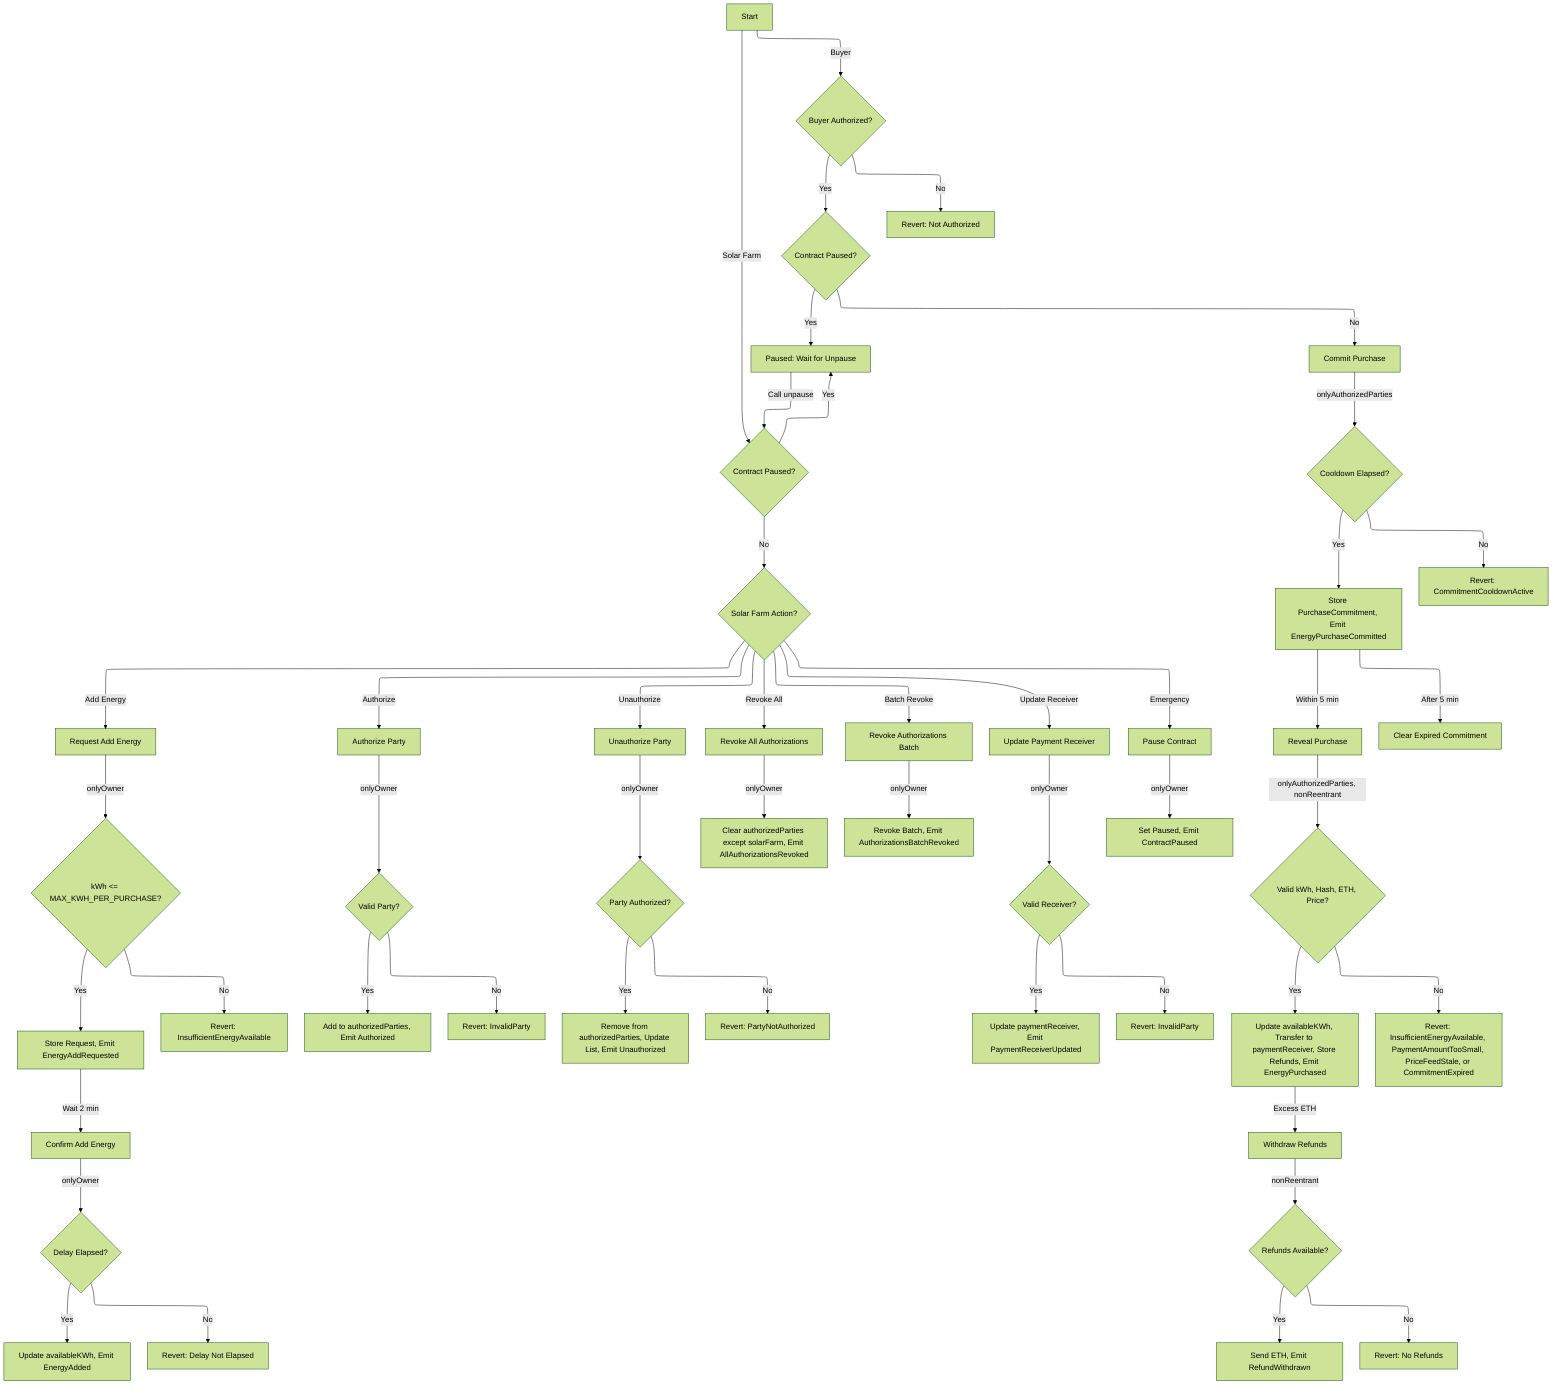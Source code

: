 ---
config:
  theme: forest
  layout: elk
---
flowchart TD
    A["Start"] -- Solar Farm --> B{"Contract Paused?"}
    B -- No --> C{"Solar Farm Action?"}
    B -- Yes --> D["Paused: Wait for Unpause"]
    D -- Call unpause --> B
    C -- Add Energy --> E["Request Add Energy"]
    C -- Authorize --> F["Authorize Party"]
    C -- Unauthorize --> G["Unauthorize Party"]
    C -- Revoke All --> H["Revoke All Authorizations"]
    C -- Batch Revoke --> I["Revoke Authorizations Batch"]
    C -- Update Receiver --> J["Update Payment Receiver"]
    C -- Emergency --> K["Pause Contract"]
    E -- onlyOwner --> L{"kWh &lt;= MAX_KWH_PER_PURCHASE?"}
    L -- Yes --> M["Store Request, Emit EnergyAddRequested"]
    L -- No --> N["Revert: InsufficientEnergyAvailable"]
    M -- Wait 2 min --> O["Confirm Add Energy"]
    O -- onlyOwner --> P{"Delay Elapsed?"}
    P -- Yes --> Q["Update availableKWh, Emit EnergyAdded"]
    P -- No --> R["Revert: Delay Not Elapsed"]
    F -- onlyOwner --> S{"Valid Party?"}
    S -- Yes --> T["Add to authorizedParties, Emit Authorized"]
    S -- No --> U["Revert: InvalidParty"]
    G -- onlyOwner --> V{"Party Authorized?"}
    V -- Yes --> W["Remove from authorizedParties, Update List, Emit Unauthorized"]
    V -- No --> X["Revert: PartyNotAuthorized"]
    H -- onlyOwner --> Y["Clear authorizedParties except solarFarm, Emit AllAuthorizationsRevoked"]
    I -- onlyOwner --> Z["Revoke Batch, Emit AuthorizationsBatchRevoked"]
    J -- onlyOwner --> AA{"Valid Receiver?"}
    AA -- Yes --> AB["Update paymentReceiver, Emit PaymentReceiverUpdated"]
    AA -- No --> AC["Revert: InvalidParty"]
    K -- onlyOwner --> AD["Set Paused, Emit ContractPaused"]
    A -- Buyer --> AE{"Buyer Authorized?"}
    AE -- Yes --> AF{"Contract Paused?"}
    AE -- No --> AG["Revert: Not Authorized"]
    AF -- No --> AH["Commit Purchase"]
    AF -- Yes --> D
    AH -- onlyAuthorizedParties --> AI{"Cooldown Elapsed?"}
    AI -- Yes --> AJ["Store PurchaseCommitment, Emit EnergyPurchaseCommitted"]
    AI -- No --> AK["Revert: CommitmentCooldownActive"]
    AJ -- Within 5 min --> AL["Reveal Purchase"]
    AL -- onlyAuthorizedParties, nonReentrant --> AM{"Valid kWh, Hash, ETH, Price?"}
    AM -- Yes --> AN["Update availableKWh, Transfer to paymentReceiver, Store Refunds, Emit EnergyPurchased"]
    AM -- No --> AO["Revert: InsufficientEnergyAvailable, PaymentAmountTooSmall, PriceFeedStale, or CommitmentExpired"]
    AN -- Excess ETH --> AP["Withdraw Refunds"]
    AP -- nonReentrant --> AQ{"Refunds Available?"}
    AQ -- Yes --> AR["Send ETH, Emit RefundWithdrawn"]
    AQ -- No --> AS["Revert: No Refunds"]
    AJ -- After 5 min --> AT["Clear Expired Commitment"]